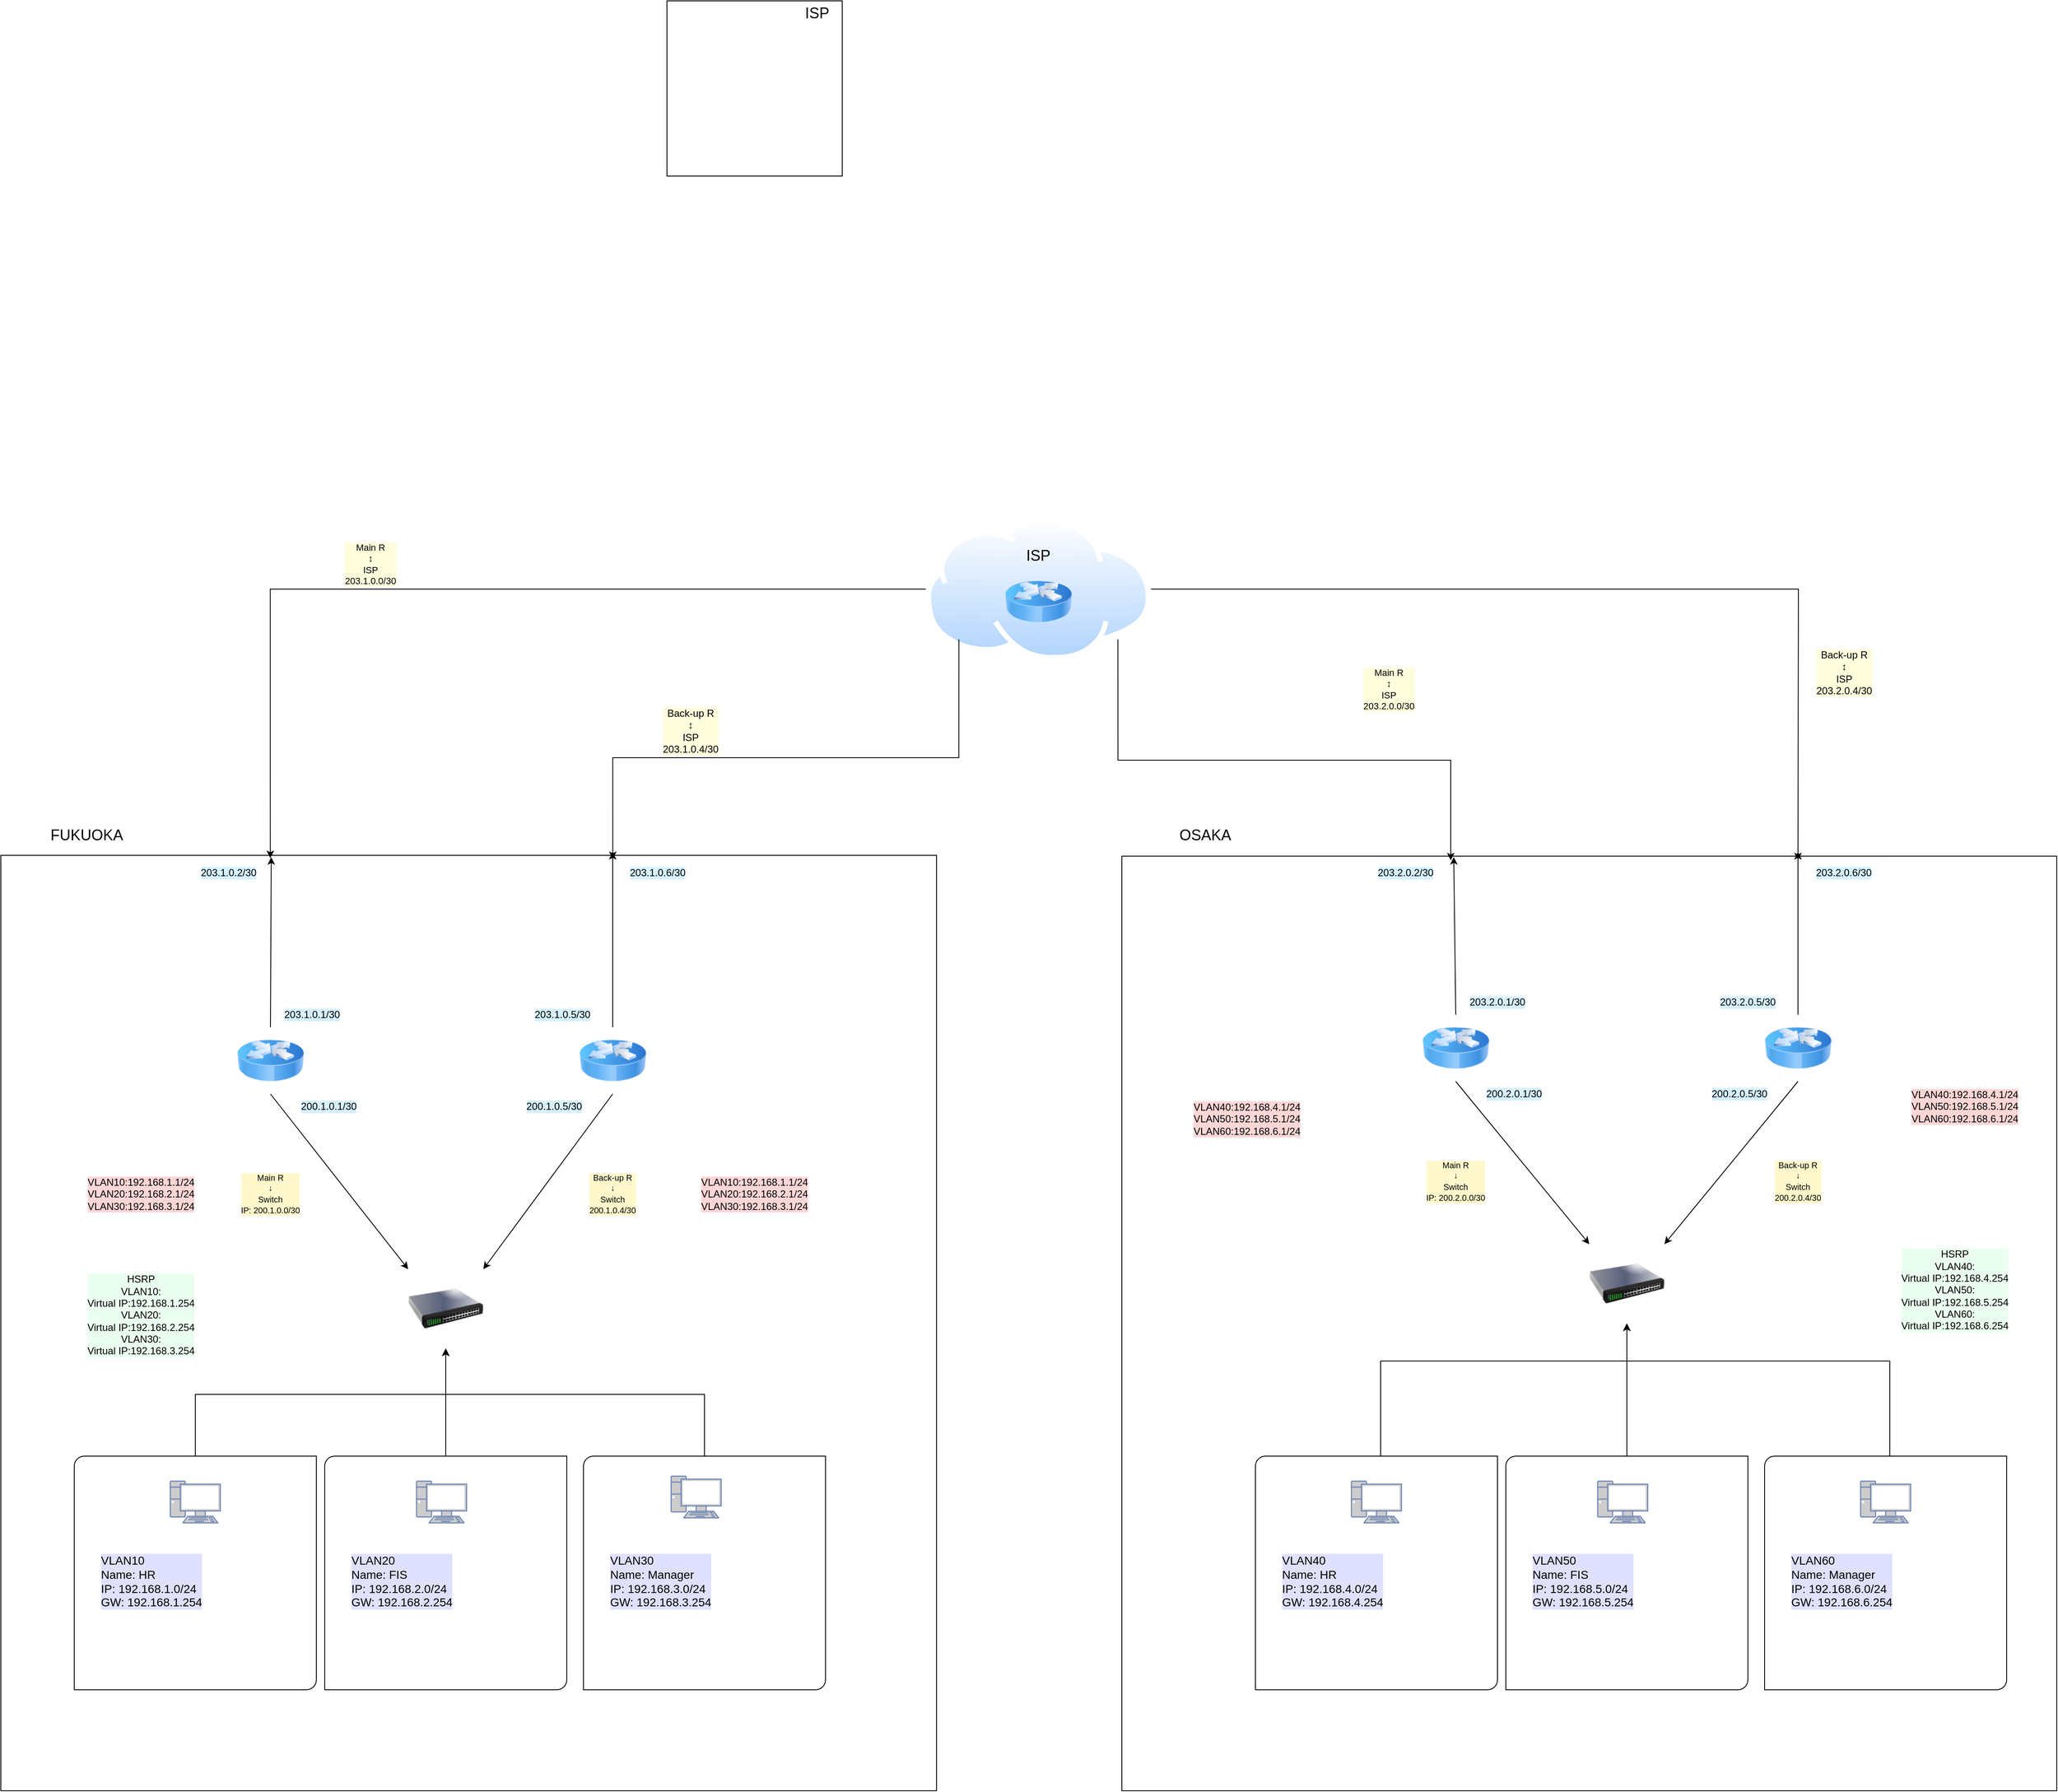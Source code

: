 <mxfile version="26.0.6">
  <diagram name="Page-1" id="1ziaxaAoxJbJU-_SyI1F">
    <mxGraphModel dx="3432" dy="1418" grid="1" gridSize="10" guides="1" tooltips="1" connect="1" arrows="1" fold="1" page="1" pageScale="1" pageWidth="827" pageHeight="1169" math="0" shadow="0">
      <root>
        <mxCell id="0" />
        <mxCell id="1" parent="0" />
        <object label="" id="T8_Sm9NtJHV0pBqdqTRY-16">
          <mxCell style="whiteSpace=wrap;html=1;aspect=fixed;strokeWidth=1;shadow=0;" vertex="1" parent="1">
            <mxGeometry x="-413" y="1034" width="1121" height="1121" as="geometry" />
          </mxCell>
        </object>
        <mxCell id="T8_Sm9NtJHV0pBqdqTRY-180" style="edgeStyle=orthogonalEdgeStyle;rounded=0;orthogonalLoop=1;jettySize=auto;html=1;exitX=1;exitY=0.5;exitDx=0;exitDy=0;" edge="1" parent="1" source="T8_Sm9NtJHV0pBqdqTRY-117">
          <mxGeometry relative="1" as="geometry">
            <mxPoint x="1740" y="1040" as="targetPoint" />
          </mxGeometry>
        </mxCell>
        <mxCell id="T8_Sm9NtJHV0pBqdqTRY-117" value="" style="image;aspect=fixed;perimeter=ellipsePerimeter;align=center;shadow=0;dashed=0;spacingTop=3;image=img/lib/active_directory/internet_cloud.svg;opacity=60;" vertex="1" parent="1">
          <mxGeometry x="695.08" y="630" width="269.84" height="170" as="geometry" />
        </mxCell>
        <mxCell id="T8_Sm9NtJHV0pBqdqTRY-17" value="" style="whiteSpace=wrap;html=1;aspect=fixed;labelBackgroundColor=light-dark(#ffdbdb, #ededed);" vertex="1" parent="1">
          <mxGeometry x="930" y="1035" width="1120" height="1120" as="geometry" />
        </mxCell>
        <mxCell id="T8_Sm9NtJHV0pBqdqTRY-187" style="edgeStyle=orthogonalEdgeStyle;rounded=0;orthogonalLoop=1;jettySize=auto;html=1;entryX=0.5;entryY=1;entryDx=0;entryDy=0;" edge="1" parent="1" source="T8_Sm9NtJHV0pBqdqTRY-77" target="T8_Sm9NtJHV0pBqdqTRY-3">
          <mxGeometry relative="1" as="geometry" />
        </mxCell>
        <mxCell id="T8_Sm9NtJHV0pBqdqTRY-77" value="" style="verticalLabelPosition=bottom;verticalAlign=top;html=1;shape=mxgraph.basic.diag_round_rect;dx=6;whiteSpace=wrap;" vertex="1" parent="1">
          <mxGeometry x="-25" y="1754" width="290" height="280" as="geometry" />
        </mxCell>
        <mxCell id="T8_Sm9NtJHV0pBqdqTRY-188" style="edgeStyle=orthogonalEdgeStyle;rounded=0;orthogonalLoop=1;jettySize=auto;html=1;entryX=0.5;entryY=1;entryDx=0;entryDy=0;" edge="1" parent="1" source="T8_Sm9NtJHV0pBqdqTRY-78" target="T8_Sm9NtJHV0pBqdqTRY-3">
          <mxGeometry relative="1" as="geometry">
            <Array as="points">
              <mxPoint x="430" y="1680" />
              <mxPoint x="120" y="1680" />
            </Array>
          </mxGeometry>
        </mxCell>
        <mxCell id="T8_Sm9NtJHV0pBqdqTRY-78" value="" style="verticalLabelPosition=bottom;verticalAlign=top;html=1;shape=mxgraph.basic.diag_round_rect;dx=6;whiteSpace=wrap;" vertex="1" parent="1">
          <mxGeometry x="285" y="1754" width="290" height="280" as="geometry" />
        </mxCell>
        <mxCell id="T8_Sm9NtJHV0pBqdqTRY-184" style="edgeStyle=orthogonalEdgeStyle;rounded=0;orthogonalLoop=1;jettySize=auto;html=1;" edge="1" parent="1" source="T8_Sm9NtJHV0pBqdqTRY-76" target="T8_Sm9NtJHV0pBqdqTRY-3">
          <mxGeometry relative="1" as="geometry">
            <Array as="points">
              <mxPoint x="-180" y="1680" />
              <mxPoint x="120" y="1680" />
            </Array>
          </mxGeometry>
        </mxCell>
        <mxCell id="T8_Sm9NtJHV0pBqdqTRY-76" value="" style="verticalLabelPosition=bottom;verticalAlign=top;html=1;shape=mxgraph.basic.diag_round_rect;dx=6;whiteSpace=wrap;" vertex="1" parent="1">
          <mxGeometry x="-325" y="1754" width="290" height="280" as="geometry" />
        </mxCell>
        <mxCell id="T8_Sm9NtJHV0pBqdqTRY-61" value="" style="whiteSpace=wrap;html=1;aspect=fixed;" vertex="1" parent="1">
          <mxGeometry x="385" y="10" width="210" height="210" as="geometry" />
        </mxCell>
        <mxCell id="T8_Sm9NtJHV0pBqdqTRY-1" value="" style="image;html=1;image=img/lib/clip_art/networking/Router_Icon_128x128.png;strokeWidth=1;shadow=0;" vertex="1" parent="1">
          <mxGeometry x="-130" y="1240" width="80" height="80" as="geometry" />
        </mxCell>
        <mxCell id="T8_Sm9NtJHV0pBqdqTRY-2" value="" style="image;html=1;image=img/lib/clip_art/networking/Router_Icon_128x128.png" vertex="1" parent="1">
          <mxGeometry x="790" y="690" width="80" height="80" as="geometry" />
        </mxCell>
        <mxCell id="T8_Sm9NtJHV0pBqdqTRY-3" value="" style="image;html=1;image=img/lib/clip_art/networking/Switch_128x128.png;strokeWidth=1;shadow=0;" vertex="1" parent="1">
          <mxGeometry x="75" y="1530" width="90" height="95" as="geometry" />
        </mxCell>
        <mxCell id="T8_Sm9NtJHV0pBqdqTRY-5" value="" style="fontColor=#0066CC;verticalAlign=top;verticalLabelPosition=bottom;labelPosition=center;align=center;html=1;outlineConnect=0;fillColor=#CCCCCC;strokeColor=#6881B3;gradientColor=none;gradientDirection=north;strokeWidth=1;shape=mxgraph.networks.pc;shadow=0;" vertex="1" parent="1">
          <mxGeometry x="-210" y="1784" width="60" height="50" as="geometry" />
        </mxCell>
        <mxCell id="T8_Sm9NtJHV0pBqdqTRY-6" value="" style="fontColor=#0066CC;verticalAlign=top;verticalLabelPosition=bottom;labelPosition=center;align=center;html=1;outlineConnect=0;fillColor=#CCCCCC;strokeColor=#6881B3;gradientColor=none;gradientDirection=north;strokeWidth=1;shape=mxgraph.networks.pc;shadow=0;" vertex="1" parent="1">
          <mxGeometry x="85" y="1784" width="60" height="50" as="geometry" />
        </mxCell>
        <mxCell id="T8_Sm9NtJHV0pBqdqTRY-7" value="" style="fontColor=#0066CC;verticalAlign=top;verticalLabelPosition=bottom;labelPosition=center;align=center;html=1;outlineConnect=0;fillColor=#CCCCCC;strokeColor=#6881B3;gradientColor=none;gradientDirection=north;strokeWidth=1;shape=mxgraph.networks.pc;shadow=0;" vertex="1" parent="1">
          <mxGeometry x="390" y="1778" width="60" height="50" as="geometry" />
        </mxCell>
        <mxCell id="T8_Sm9NtJHV0pBqdqTRY-14" value="" style="image;html=1;image=img/lib/clip_art/networking/Router_Icon_128x128.png;strokeWidth=1;shadow=0;" vertex="1" parent="1">
          <mxGeometry x="280" y="1240" width="80" height="80" as="geometry" />
        </mxCell>
        <mxCell id="T8_Sm9NtJHV0pBqdqTRY-45" style="edgeStyle=orthogonalEdgeStyle;rounded=0;orthogonalLoop=1;jettySize=auto;html=1;" edge="1" parent="1" source="T8_Sm9NtJHV0pBqdqTRY-46">
          <mxGeometry relative="1" as="geometry">
            <Array as="points">
              <mxPoint x="940" y="770" />
              <mxPoint x="1070" y="770" />
              <mxPoint x="1070" y="690" />
            </Array>
            <mxPoint x="1140.0" y="690.091" as="targetPoint" />
          </mxGeometry>
        </mxCell>
        <mxCell id="T8_Sm9NtJHV0pBqdqTRY-58" value="FUKUOKA" style="text;strokeColor=none;align=center;fillColor=none;html=1;verticalAlign=middle;whiteSpace=wrap;rounded=0;shadow=1;fontSize=18;" vertex="1" parent="1">
          <mxGeometry x="-400" y="990" width="180" height="40" as="geometry" />
        </mxCell>
        <mxCell id="T8_Sm9NtJHV0pBqdqTRY-59" value="OSAKA" style="text;strokeColor=none;align=center;fillColor=none;html=1;verticalAlign=middle;whiteSpace=wrap;rounded=0;shadow=1;fontSize=18;" vertex="1" parent="1">
          <mxGeometry x="940" y="990" width="180" height="40" as="geometry" />
        </mxCell>
        <mxCell id="T8_Sm9NtJHV0pBqdqTRY-62" value="&lt;font style=&quot;font-size: 18px;&quot;&gt;ISP&lt;/font&gt;" style="text;strokeColor=none;align=center;fillColor=none;html=1;verticalAlign=middle;whiteSpace=wrap;rounded=0;" vertex="1" parent="1">
          <mxGeometry x="535" y="10" width="60" height="30" as="geometry" />
        </mxCell>
        <mxCell id="T8_Sm9NtJHV0pBqdqTRY-82" value="VLAN10&lt;div&gt;Name: HR&lt;/div&gt;&lt;div&gt;IP: 192.168.1.0/24&lt;/div&gt;&lt;div&gt;GW: 192.168.1.254&lt;/div&gt;" style="text;strokeColor=none;align=left;fillColor=none;html=1;verticalAlign=top;whiteSpace=wrap;rounded=0;fontSize=14;labelBackgroundColor=light-dark(#e0e1ff, #ededed);" vertex="1" parent="1">
          <mxGeometry x="-295" y="1864" width="230" height="130" as="geometry" />
        </mxCell>
        <mxCell id="T8_Sm9NtJHV0pBqdqTRY-111" value="VLAN20&lt;div&gt;&lt;span style=&quot;color: light-dark(rgb(0, 0, 0), rgb(255, 255, 255));&quot;&gt;Name: FIS&lt;/span&gt;&lt;div&gt;IP: 192.168.2.0/24&lt;/div&gt;&lt;div&gt;GW: 192.168.2.254&lt;/div&gt;&lt;/div&gt;" style="text;strokeColor=none;align=left;fillColor=none;html=1;verticalAlign=top;whiteSpace=wrap;rounded=0;fontSize=14;labelBackgroundColor=light-dark(#e0e1ff, #ededed);" vertex="1" parent="1">
          <mxGeometry x="5" y="1864" width="230" height="130" as="geometry" />
        </mxCell>
        <mxCell id="T8_Sm9NtJHV0pBqdqTRY-112" value="VLAN30&lt;div&gt;Name: Manager&lt;/div&gt;&lt;div&gt;IP: 192.168.3.0/24&lt;/div&gt;&lt;div&gt;GW: 192.168.3.254&lt;/div&gt;" style="text;strokeColor=none;align=left;fillColor=none;html=1;verticalAlign=top;whiteSpace=wrap;rounded=0;fontSize=14;labelBackgroundColor=light-dark(#e0e1ff, #ededed);" vertex="1" parent="1">
          <mxGeometry x="315" y="1864" width="230" height="130" as="geometry" />
        </mxCell>
        <mxCell id="T8_Sm9NtJHV0pBqdqTRY-119" value="ISP" style="text;strokeColor=none;align=center;fillColor=none;html=1;verticalAlign=middle;whiteSpace=wrap;rounded=0;fontSize=18;" vertex="1" parent="1">
          <mxGeometry x="780" y="650" width="100" height="50" as="geometry" />
        </mxCell>
        <mxCell id="T8_Sm9NtJHV0pBqdqTRY-138" value="" style="endArrow=classic;html=1;rounded=0;entryX=0.289;entryY=0.002;entryDx=0;entryDy=0;entryPerimeter=0;exitX=0.5;exitY=0;exitDx=0;exitDy=0;" edge="1" parent="1" source="T8_Sm9NtJHV0pBqdqTRY-1" target="T8_Sm9NtJHV0pBqdqTRY-16">
          <mxGeometry width="50" height="50" relative="1" as="geometry">
            <mxPoint x="-30" y="1225" as="sourcePoint" />
            <mxPoint x="110" y="1050" as="targetPoint" />
          </mxGeometry>
        </mxCell>
        <mxCell id="T8_Sm9NtJHV0pBqdqTRY-139" value="" style="endArrow=classic;html=1;rounded=0;exitX=0.5;exitY=0;exitDx=0;exitDy=0;" edge="1" parent="1" source="T8_Sm9NtJHV0pBqdqTRY-14">
          <mxGeometry width="50" height="50" relative="1" as="geometry">
            <mxPoint x="260" y="1226" as="sourcePoint" />
            <mxPoint x="320" y="1030" as="targetPoint" />
          </mxGeometry>
        </mxCell>
        <mxCell id="T8_Sm9NtJHV0pBqdqTRY-140" value="" style="endArrow=classic;html=1;rounded=0;exitX=0.5;exitY=1;exitDx=0;exitDy=0;entryX=0;entryY=0;entryDx=0;entryDy=0;" edge="1" parent="1" source="T8_Sm9NtJHV0pBqdqTRY-1" target="T8_Sm9NtJHV0pBqdqTRY-3">
          <mxGeometry width="50" height="50" relative="1" as="geometry">
            <mxPoint x="150" y="1400" as="sourcePoint" />
            <mxPoint x="110.34" y="1471.221" as="targetPoint" />
          </mxGeometry>
        </mxCell>
        <mxCell id="T8_Sm9NtJHV0pBqdqTRY-141" value="" style="endArrow=classic;html=1;rounded=0;exitX=0.5;exitY=1;exitDx=0;exitDy=0;entryX=1;entryY=0;entryDx=0;entryDy=0;" edge="1" parent="1" source="T8_Sm9NtJHV0pBqdqTRY-14" target="T8_Sm9NtJHV0pBqdqTRY-3">
          <mxGeometry width="50" height="50" relative="1" as="geometry">
            <mxPoint x="150" y="1320" as="sourcePoint" />
            <mxPoint x="141.69" y="1470.407" as="targetPoint" />
          </mxGeometry>
        </mxCell>
        <mxCell id="T8_Sm9NtJHV0pBqdqTRY-143" value="&lt;span&gt;Back-up R&lt;/span&gt;&lt;div&gt;&lt;div&gt;&lt;span style=&quot;text-align: start;&quot;&gt;↕&lt;/span&gt;&lt;/div&gt;&lt;div&gt;ISP&lt;/div&gt;&lt;div&gt;203.1.0.4/30&lt;/div&gt;&lt;/div&gt;" style="text;strokeColor=none;align=center;fillColor=none;html=1;verticalAlign=middle;whiteSpace=wrap;rounded=0;rotation=0;fontSize=12;labelBackgroundColor=light-dark(#fefddc, #ededed);" vertex="1" parent="1">
          <mxGeometry x="361" y="870" width="105" height="30" as="geometry" />
        </mxCell>
        <mxCell id="T8_Sm9NtJHV0pBqdqTRY-144" value="&lt;span&gt;Main R&lt;/span&gt;&lt;div&gt;&lt;span style=&quot;text-align: start;&quot;&gt;↕&lt;/span&gt;&lt;br&gt;&lt;div&gt;ISP&lt;br&gt;&lt;div&gt;203.1.0.0/30&lt;/div&gt;&lt;/div&gt;&lt;/div&gt;" style="text;strokeColor=none;align=center;fillColor=none;html=1;verticalAlign=middle;whiteSpace=wrap;rounded=0;fontSize=11;rotation=0;labelBackgroundColor=light-dark(#fefddc, #ededed);" vertex="1" parent="1">
          <mxGeometry x="-30" y="660" width="120" height="50" as="geometry" />
        </mxCell>
        <mxCell id="T8_Sm9NtJHV0pBqdqTRY-145" value="203.1.0.1/30" style="text;strokeColor=none;align=center;fillColor=none;html=1;verticalAlign=middle;whiteSpace=wrap;rounded=0;labelBackgroundColor=light-dark(#d6f1ff, #ededed);" vertex="1" parent="1">
          <mxGeometry x="-80" y="1210" width="80" height="30" as="geometry" />
        </mxCell>
        <mxCell id="T8_Sm9NtJHV0pBqdqTRY-146" style="edgeStyle=orthogonalEdgeStyle;rounded=0;orthogonalLoop=1;jettySize=auto;html=1;exitX=0;exitY=1;exitDx=0;exitDy=0;entryX=0.654;entryY=0.004;entryDx=0;entryDy=0;entryPerimeter=0;" edge="1" parent="1" source="T8_Sm9NtJHV0pBqdqTRY-117" target="T8_Sm9NtJHV0pBqdqTRY-16">
          <mxGeometry relative="1" as="geometry" />
        </mxCell>
        <mxCell id="T8_Sm9NtJHV0pBqdqTRY-147" style="edgeStyle=orthogonalEdgeStyle;rounded=0;orthogonalLoop=1;jettySize=auto;html=1;exitX=0;exitY=0.5;exitDx=0;exitDy=0;entryX=0.288;entryY=0.003;entryDx=0;entryDy=0;entryPerimeter=0;" edge="1" parent="1" source="T8_Sm9NtJHV0pBqdqTRY-117" target="T8_Sm9NtJHV0pBqdqTRY-16">
          <mxGeometry relative="1" as="geometry" />
        </mxCell>
        <mxCell id="T8_Sm9NtJHV0pBqdqTRY-148" value="203.1.0.2/30" style="text;strokeColor=none;align=center;fillColor=none;html=1;verticalAlign=middle;whiteSpace=wrap;rounded=0;labelBackgroundColor=light-dark(#d6f1ff, #ededed);" vertex="1" parent="1">
          <mxGeometry x="-180" y="1040" width="80" height="30" as="geometry" />
        </mxCell>
        <mxCell id="T8_Sm9NtJHV0pBqdqTRY-149" value="203.1.0.5/30" style="text;strokeColor=none;align=center;fillColor=none;html=1;verticalAlign=middle;whiteSpace=wrap;rounded=0;labelBackgroundColor=light-dark(#d6f1ff, #ededed);" vertex="1" parent="1">
          <mxGeometry x="220" y="1210" width="80" height="30" as="geometry" />
        </mxCell>
        <mxCell id="T8_Sm9NtJHV0pBqdqTRY-151" value="203.1.0.6/30" style="text;strokeColor=none;align=center;fillColor=none;html=1;verticalAlign=middle;whiteSpace=wrap;rounded=0;labelBackgroundColor=light-dark(#d6f1ff, #ededed);" vertex="1" parent="1">
          <mxGeometry x="334" y="1040" width="80" height="30" as="geometry" />
        </mxCell>
        <mxCell id="T8_Sm9NtJHV0pBqdqTRY-152" value="&lt;div style=&quot;font-size: 10px;&quot;&gt;Main R&lt;div&gt;↓&lt;/div&gt;&lt;/div&gt;&lt;span style=&quot;font-size: 10px;&quot;&gt;Switch&lt;/span&gt;&lt;br style=&quot;font-size: 10px;&quot;&gt;&lt;div style=&quot;font-size: 10px;&quot;&gt;IP: 200.1.0.0/30&lt;/div&gt;" style="text;strokeColor=none;align=center;fillColor=none;html=1;verticalAlign=middle;whiteSpace=wrap;rounded=0;labelBackgroundColor=light-dark(#fff8cc, #ededed);" vertex="1" parent="1">
          <mxGeometry x="-155" y="1410" width="130" height="60" as="geometry" />
        </mxCell>
        <mxCell id="T8_Sm9NtJHV0pBqdqTRY-153" value="&lt;div style=&quot;font-size: 10px;&quot;&gt;Back-up R&lt;div&gt;↓&lt;/div&gt;&lt;/div&gt;&lt;span style=&quot;font-size: 10px;&quot;&gt;Switch&lt;/span&gt;&lt;br style=&quot;font-size: 10px;&quot;&gt;&lt;div style=&quot;font-size: 10px;&quot;&gt;200.1.0.4/30&lt;/div&gt;" style="text;strokeColor=none;align=center;fillColor=none;html=1;verticalAlign=middle;whiteSpace=wrap;rounded=0;labelBackgroundColor=light-dark(#fff8cc, #ededed);" vertex="1" parent="1">
          <mxGeometry x="275" y="1410" width="90" height="60" as="geometry" />
        </mxCell>
        <mxCell id="T8_Sm9NtJHV0pBqdqTRY-154" value="200.1.0.1/30" style="text;strokeColor=none;align=center;fillColor=none;html=1;verticalAlign=middle;whiteSpace=wrap;rounded=0;labelBackgroundColor=light-dark(#d6f1ff, #ededed);" vertex="1" parent="1">
          <mxGeometry x="-60" y="1320" width="80" height="30" as="geometry" />
        </mxCell>
        <mxCell id="T8_Sm9NtJHV0pBqdqTRY-155" value="200.1.0.5/30" style="text;strokeColor=none;align=center;fillColor=none;html=1;verticalAlign=middle;whiteSpace=wrap;rounded=0;labelBackgroundColor=light-dark(#d6f1ff, #ededed);" vertex="1" parent="1">
          <mxGeometry x="210" y="1320" width="80" height="30" as="geometry" />
        </mxCell>
        <mxCell id="T8_Sm9NtJHV0pBqdqTRY-189" style="edgeStyle=orthogonalEdgeStyle;rounded=0;orthogonalLoop=1;jettySize=auto;html=1;" edge="1" parent="1" source="T8_Sm9NtJHV0pBqdqTRY-156" target="T8_Sm9NtJHV0pBqdqTRY-160">
          <mxGeometry relative="1" as="geometry" />
        </mxCell>
        <mxCell id="T8_Sm9NtJHV0pBqdqTRY-156" value="" style="verticalLabelPosition=bottom;verticalAlign=top;html=1;shape=mxgraph.basic.diag_round_rect;dx=6;whiteSpace=wrap;" vertex="1" parent="1">
          <mxGeometry x="1390" y="1754" width="290" height="280" as="geometry" />
        </mxCell>
        <mxCell id="T8_Sm9NtJHV0pBqdqTRY-192" style="edgeStyle=orthogonalEdgeStyle;rounded=0;orthogonalLoop=1;jettySize=auto;html=1;entryX=0.5;entryY=1;entryDx=0;entryDy=0;" edge="1" parent="1" source="T8_Sm9NtJHV0pBqdqTRY-157" target="T8_Sm9NtJHV0pBqdqTRY-160">
          <mxGeometry relative="1" as="geometry">
            <Array as="points">
              <mxPoint x="1850" y="1640" />
              <mxPoint x="1535" y="1640" />
            </Array>
          </mxGeometry>
        </mxCell>
        <mxCell id="T8_Sm9NtJHV0pBqdqTRY-157" value="" style="verticalLabelPosition=bottom;verticalAlign=top;html=1;shape=mxgraph.basic.diag_round_rect;dx=6;whiteSpace=wrap;" vertex="1" parent="1">
          <mxGeometry x="1700" y="1754" width="290" height="280" as="geometry" />
        </mxCell>
        <mxCell id="T8_Sm9NtJHV0pBqdqTRY-193" style="edgeStyle=orthogonalEdgeStyle;rounded=0;orthogonalLoop=1;jettySize=auto;html=1;entryX=0.5;entryY=1;entryDx=0;entryDy=0;" edge="1" parent="1" source="T8_Sm9NtJHV0pBqdqTRY-158" target="T8_Sm9NtJHV0pBqdqTRY-160">
          <mxGeometry relative="1" as="geometry">
            <Array as="points">
              <mxPoint x="1240" y="1640" />
              <mxPoint x="1535" y="1640" />
            </Array>
          </mxGeometry>
        </mxCell>
        <mxCell id="T8_Sm9NtJHV0pBqdqTRY-158" value="" style="verticalLabelPosition=bottom;verticalAlign=top;html=1;shape=mxgraph.basic.diag_round_rect;dx=6;whiteSpace=wrap;" vertex="1" parent="1">
          <mxGeometry x="1090" y="1754" width="290" height="280" as="geometry" />
        </mxCell>
        <mxCell id="T8_Sm9NtJHV0pBqdqTRY-159" value="" style="image;html=1;image=img/lib/clip_art/networking/Router_Icon_128x128.png;strokeWidth=1;shadow=0;" vertex="1" parent="1">
          <mxGeometry x="1290" y="1225" width="80" height="80" as="geometry" />
        </mxCell>
        <mxCell id="T8_Sm9NtJHV0pBqdqTRY-160" value="" style="image;html=1;image=img/lib/clip_art/networking/Switch_128x128.png;strokeWidth=1;shadow=0;" vertex="1" parent="1">
          <mxGeometry x="1490" y="1500" width="90" height="95" as="geometry" />
        </mxCell>
        <mxCell id="T8_Sm9NtJHV0pBqdqTRY-161" value="" style="fontColor=#0066CC;verticalAlign=top;verticalLabelPosition=bottom;labelPosition=center;align=center;html=1;outlineConnect=0;fillColor=#CCCCCC;strokeColor=#6881B3;gradientColor=none;gradientDirection=north;strokeWidth=1;shape=mxgraph.networks.pc;shadow=0;" vertex="1" parent="1">
          <mxGeometry x="1205" y="1784" width="60" height="50" as="geometry" />
        </mxCell>
        <mxCell id="T8_Sm9NtJHV0pBqdqTRY-162" value="" style="fontColor=#0066CC;verticalAlign=top;verticalLabelPosition=bottom;labelPosition=center;align=center;html=1;outlineConnect=0;fillColor=#CCCCCC;strokeColor=#6881B3;gradientColor=none;gradientDirection=north;strokeWidth=1;shape=mxgraph.networks.pc;shadow=0;" vertex="1" parent="1">
          <mxGeometry x="1500" y="1784" width="60" height="50" as="geometry" />
        </mxCell>
        <mxCell id="T8_Sm9NtJHV0pBqdqTRY-163" value="" style="fontColor=#0066CC;verticalAlign=top;verticalLabelPosition=bottom;labelPosition=center;align=center;html=1;outlineConnect=0;fillColor=#CCCCCC;strokeColor=#6881B3;gradientColor=none;gradientDirection=north;strokeWidth=1;shape=mxgraph.networks.pc;shadow=0;" vertex="1" parent="1">
          <mxGeometry x="1815" y="1784" width="60" height="50" as="geometry" />
        </mxCell>
        <mxCell id="T8_Sm9NtJHV0pBqdqTRY-164" value="" style="image;html=1;image=img/lib/clip_art/networking/Router_Icon_128x128.png;strokeWidth=1;shadow=0;" vertex="1" parent="1">
          <mxGeometry x="1700" y="1225" width="80" height="80" as="geometry" />
        </mxCell>
        <mxCell id="T8_Sm9NtJHV0pBqdqTRY-165" value="VLAN40&lt;div&gt;Name: HR&lt;/div&gt;&lt;div&gt;IP: 192.168.4.0/24&lt;/div&gt;&lt;div&gt;GW: 192.168.4.254&lt;/div&gt;" style="text;strokeColor=none;align=left;fillColor=none;html=1;verticalAlign=top;whiteSpace=wrap;rounded=0;fontSize=14;labelBackgroundColor=light-dark(#e0e1ff, #ededed);" vertex="1" parent="1">
          <mxGeometry x="1120" y="1864" width="230" height="130" as="geometry" />
        </mxCell>
        <mxCell id="T8_Sm9NtJHV0pBqdqTRY-166" value="VLAN50&lt;div&gt;&lt;span style=&quot;color: light-dark(rgb(0, 0, 0), rgb(255, 255, 255)); background-color: light-dark(rgb(224, 225, 255), rgb(237, 237, 237));&quot;&gt;Name: FIS&lt;/span&gt;&lt;div&gt;&lt;div&gt;IP: 192.168.5.0/24&lt;/div&gt;&lt;div&gt;GW: 192.168.5.254&lt;/div&gt;&lt;/div&gt;&lt;/div&gt;" style="text;strokeColor=none;align=left;fillColor=none;html=1;verticalAlign=top;whiteSpace=wrap;rounded=0;fontSize=14;labelBackgroundColor=light-dark(#e0e1ff, #ededed);" vertex="1" parent="1">
          <mxGeometry x="1420" y="1864" width="230" height="130" as="geometry" />
        </mxCell>
        <mxCell id="T8_Sm9NtJHV0pBqdqTRY-167" value="VLAN60&lt;div&gt;Name: Manager&lt;/div&gt;&lt;div&gt;IP: 192.168.6.0/24&lt;/div&gt;&lt;div&gt;GW: 192.168.6.254&lt;/div&gt;" style="text;strokeColor=none;align=left;fillColor=none;html=1;verticalAlign=top;whiteSpace=wrap;rounded=0;fontSize=14;labelBackgroundColor=light-dark(#e0e1ff, #ededed);" vertex="1" parent="1">
          <mxGeometry x="1730" y="1864" width="230" height="130" as="geometry" />
        </mxCell>
        <mxCell id="T8_Sm9NtJHV0pBqdqTRY-168" value="" style="endArrow=classic;html=1;rounded=0;exitX=0.5;exitY=1;exitDx=0;exitDy=0;entryX=0;entryY=0;entryDx=0;entryDy=0;" edge="1" parent="1" source="T8_Sm9NtJHV0pBqdqTRY-159" target="T8_Sm9NtJHV0pBqdqTRY-160">
          <mxGeometry width="50" height="50" relative="1" as="geometry">
            <mxPoint x="1570" y="1385" as="sourcePoint" />
            <mxPoint x="1530.34" y="1456.221" as="targetPoint" />
          </mxGeometry>
        </mxCell>
        <mxCell id="T8_Sm9NtJHV0pBqdqTRY-169" value="" style="endArrow=classic;html=1;rounded=0;exitX=0.5;exitY=1;exitDx=0;exitDy=0;entryX=1;entryY=0;entryDx=0;entryDy=0;" edge="1" parent="1" source="T8_Sm9NtJHV0pBqdqTRY-164" target="T8_Sm9NtJHV0pBqdqTRY-160">
          <mxGeometry width="50" height="50" relative="1" as="geometry">
            <mxPoint x="1570" y="1305" as="sourcePoint" />
            <mxPoint x="1561.69" y="1455.407" as="targetPoint" />
          </mxGeometry>
        </mxCell>
        <mxCell id="T8_Sm9NtJHV0pBqdqTRY-170" value="203.2.0.1/30" style="text;strokeColor=none;align=center;fillColor=none;html=1;verticalAlign=middle;whiteSpace=wrap;rounded=0;labelBackgroundColor=light-dark(#d6f1ff, #ededed);" vertex="1" parent="1">
          <mxGeometry x="1340" y="1195" width="80" height="30" as="geometry" />
        </mxCell>
        <mxCell id="T8_Sm9NtJHV0pBqdqTRY-171" value="203.2.0.5/30" style="text;strokeColor=none;align=center;fillColor=none;html=1;verticalAlign=middle;whiteSpace=wrap;rounded=0;labelBackgroundColor=light-dark(#d6f1ff, #ededed);" vertex="1" parent="1">
          <mxGeometry x="1640" y="1195" width="80" height="30" as="geometry" />
        </mxCell>
        <mxCell id="T8_Sm9NtJHV0pBqdqTRY-172" value="&lt;div style=&quot;font-size: 10px;&quot;&gt;Main R&lt;div&gt;↓&lt;/div&gt;&lt;/div&gt;&lt;span style=&quot;font-size: 10px;&quot;&gt;Switch&lt;/span&gt;&lt;br style=&quot;font-size: 10px;&quot;&gt;&lt;div style=&quot;font-size: 10px;&quot;&gt;IP: 200.2.0.0/30&lt;/div&gt;" style="text;strokeColor=none;align=center;fillColor=none;html=1;verticalAlign=middle;whiteSpace=wrap;rounded=0;labelBackgroundColor=light-dark(#fff8cc, #ededed);" vertex="1" parent="1">
          <mxGeometry x="1265" y="1395" width="130" height="60" as="geometry" />
        </mxCell>
        <mxCell id="T8_Sm9NtJHV0pBqdqTRY-173" value="&lt;div style=&quot;font-size: 10px;&quot;&gt;Back-up R&lt;div&gt;↓&lt;/div&gt;&lt;/div&gt;&lt;span style=&quot;font-size: 10px;&quot;&gt;Switch&lt;/span&gt;&lt;br style=&quot;font-size: 10px;&quot;&gt;&lt;div style=&quot;font-size: 10px;&quot;&gt;200.2.0.4/30&lt;/div&gt;" style="text;strokeColor=none;align=center;fillColor=none;html=1;verticalAlign=middle;whiteSpace=wrap;rounded=0;labelBackgroundColor=light-dark(#fff8cc, #ededed);" vertex="1" parent="1">
          <mxGeometry x="1695" y="1395" width="90" height="60" as="geometry" />
        </mxCell>
        <mxCell id="T8_Sm9NtJHV0pBqdqTRY-174" value="200.2.0.1/30" style="text;strokeColor=none;align=center;fillColor=none;html=1;verticalAlign=middle;whiteSpace=wrap;rounded=0;labelBackgroundColor=light-dark(#d6f1ff, #ededed);" vertex="1" parent="1">
          <mxGeometry x="1360" y="1305" width="80" height="30" as="geometry" />
        </mxCell>
        <mxCell id="T8_Sm9NtJHV0pBqdqTRY-175" value="200.2.0.5/30" style="text;strokeColor=none;align=center;fillColor=none;html=1;verticalAlign=middle;whiteSpace=wrap;rounded=0;labelBackgroundColor=light-dark(#d6f1ff, #ededed);" vertex="1" parent="1">
          <mxGeometry x="1630" y="1305" width="80" height="30" as="geometry" />
        </mxCell>
        <mxCell id="T8_Sm9NtJHV0pBqdqTRY-177" value="" style="endArrow=classic;html=1;rounded=0;exitX=0.5;exitY=0;exitDx=0;exitDy=0;entryX=0.355;entryY=0.001;entryDx=0;entryDy=0;entryPerimeter=0;" edge="1" parent="1" source="T8_Sm9NtJHV0pBqdqTRY-159" target="T8_Sm9NtJHV0pBqdqTRY-17">
          <mxGeometry width="50" height="50" relative="1" as="geometry">
            <mxPoint x="1470" y="1270" as="sourcePoint" />
            <mxPoint x="1470" y="1060" as="targetPoint" />
          </mxGeometry>
        </mxCell>
        <mxCell id="T8_Sm9NtJHV0pBqdqTRY-178" value="" style="endArrow=classic;html=1;rounded=0;exitX=0.5;exitY=0;exitDx=0;exitDy=0;" edge="1" parent="1" source="T8_Sm9NtJHV0pBqdqTRY-164">
          <mxGeometry width="50" height="50" relative="1" as="geometry">
            <mxPoint x="1580" y="1280" as="sourcePoint" />
            <mxPoint x="1740" y="1030" as="targetPoint" />
          </mxGeometry>
        </mxCell>
        <mxCell id="T8_Sm9NtJHV0pBqdqTRY-179" style="edgeStyle=orthogonalEdgeStyle;rounded=0;orthogonalLoop=1;jettySize=auto;html=1;exitX=1;exitY=1;exitDx=0;exitDy=0;" edge="1" parent="1" source="T8_Sm9NtJHV0pBqdqTRY-117">
          <mxGeometry relative="1" as="geometry">
            <mxPoint x="1324" y="1040" as="targetPoint" />
            <Array as="points">
              <mxPoint x="925" y="920" />
              <mxPoint x="1324" y="920" />
            </Array>
          </mxGeometry>
        </mxCell>
        <mxCell id="T8_Sm9NtJHV0pBqdqTRY-181" value="&lt;span&gt;Back-up R&lt;/span&gt;&lt;div&gt;&lt;div&gt;&lt;span style=&quot;text-align: start;&quot;&gt;↕&lt;/span&gt;&lt;/div&gt;&lt;div&gt;ISP&lt;/div&gt;&lt;div&gt;203.2.0.4/30&lt;/div&gt;&lt;/div&gt;" style="text;strokeColor=none;align=center;fillColor=none;html=1;verticalAlign=middle;whiteSpace=wrap;rounded=0;rotation=0;fontSize=12;labelBackgroundColor=light-dark(#fefddc, #ededed);" vertex="1" parent="1">
          <mxGeometry x="1742.5" y="800" width="105" height="30" as="geometry" />
        </mxCell>
        <mxCell id="T8_Sm9NtJHV0pBqdqTRY-182" value="&lt;span&gt;Main R&lt;/span&gt;&lt;div&gt;&lt;span style=&quot;text-align: start;&quot;&gt;↕&lt;/span&gt;&lt;br&gt;&lt;div&gt;ISP&lt;br&gt;&lt;div&gt;203.2.0.0/30&lt;/div&gt;&lt;/div&gt;&lt;/div&gt;" style="text;strokeColor=none;align=center;fillColor=none;html=1;verticalAlign=middle;whiteSpace=wrap;rounded=0;fontSize=11;rotation=0;labelBackgroundColor=light-dark(#fefddc, #ededed);" vertex="1" parent="1">
          <mxGeometry x="1190" y="810" width="120" height="50" as="geometry" />
        </mxCell>
        <mxCell id="T8_Sm9NtJHV0pBqdqTRY-194" value="203.2.0.6/30" style="text;strokeColor=none;align=center;fillColor=none;html=1;verticalAlign=middle;whiteSpace=wrap;rounded=0;labelBackgroundColor=light-dark(#d6f1ff, #ededed);" vertex="1" parent="1">
          <mxGeometry x="1755" y="1040" width="80" height="30" as="geometry" />
        </mxCell>
        <mxCell id="T8_Sm9NtJHV0pBqdqTRY-195" value="203.2.0.2/30" style="text;strokeColor=none;align=center;fillColor=none;html=1;verticalAlign=middle;whiteSpace=wrap;rounded=0;labelBackgroundColor=light-dark(#d6f1ff, #ededed);" vertex="1" parent="1">
          <mxGeometry x="1230" y="1040" width="80" height="30" as="geometry" />
        </mxCell>
        <mxCell id="T8_Sm9NtJHV0pBqdqTRY-197" value="VLAN10:192.168.1.1/24&lt;div&gt;VLAN20:192.168.2.1/24&lt;/div&gt;&lt;div&gt;VLAN30:192.168.3.1/24&lt;/div&gt;" style="text;strokeColor=none;align=center;fillColor=none;html=1;verticalAlign=middle;whiteSpace=wrap;rounded=0;labelBackgroundColor=light-dark(#ffd6d6, #ededed);" vertex="1" parent="1">
          <mxGeometry x="-325" y="1395" width="160" height="90" as="geometry" />
        </mxCell>
        <mxCell id="T8_Sm9NtJHV0pBqdqTRY-198" value="VLAN10:192.168.1.1/24&lt;div&gt;VLAN20:192.168.2.1/24&lt;/div&gt;&lt;div&gt;VLAN30:192.168.3.1/24&lt;/div&gt;" style="text;strokeColor=none;align=center;fillColor=none;html=1;verticalAlign=middle;whiteSpace=wrap;rounded=0;labelBackgroundColor=light-dark(#ffd6d6, #ededed);" vertex="1" parent="1">
          <mxGeometry x="410" y="1395" width="160" height="90" as="geometry" />
        </mxCell>
        <mxCell id="T8_Sm9NtJHV0pBqdqTRY-199" value="&lt;div&gt;HSRP&lt;/div&gt;VLAN10:&lt;div&gt;Virtual IP:192.168.1.254&lt;/div&gt;&lt;div&gt;VLAN20:&lt;br&gt;&lt;div&gt;&lt;span style=&quot;color: light-dark(rgb(0, 0, 0), rgb(255, 255, 255));&quot;&gt;Virtual IP&lt;/span&gt;:192.168.2.254&lt;/div&gt;&lt;div&gt;VLAN30:&lt;/div&gt;&lt;div&gt;&lt;span style=&quot;color: light-dark(rgb(0, 0, 0), rgb(255, 255, 255));&quot;&gt;Virtual IP&lt;/span&gt;:192.168.3.254&lt;/div&gt;&lt;/div&gt;" style="text;strokeColor=none;align=center;fillColor=none;html=1;verticalAlign=middle;whiteSpace=wrap;rounded=0;labelBackgroundColor=light-dark(#ebfff0, #ededed);" vertex="1" parent="1">
          <mxGeometry x="-325" y="1530" width="160" height="110" as="geometry" />
        </mxCell>
        <mxCell id="T8_Sm9NtJHV0pBqdqTRY-200" value="&lt;div&gt;HSRP&lt;/div&gt;VLAN40:&lt;div&gt;Virtual IP:192.168.4.254&lt;/div&gt;&lt;div&gt;VLAN50:&lt;br&gt;&lt;div&gt;&lt;span style=&quot;color: light-dark(rgb(0, 0, 0), rgb(255, 255, 255));&quot;&gt;Virtual IP&lt;/span&gt;:192.168.5.254&lt;/div&gt;&lt;div&gt;VLAN60:&lt;/div&gt;&lt;div&gt;&lt;span style=&quot;color: light-dark(rgb(0, 0, 0), rgb(255, 255, 255));&quot;&gt;Virtual IP&lt;/span&gt;:192.168.6.254&lt;/div&gt;&lt;/div&gt;" style="text;strokeColor=none;align=center;fillColor=none;html=1;verticalAlign=middle;whiteSpace=wrap;rounded=0;labelBackgroundColor=light-dark(#ebfff0, #ededed);" vertex="1" parent="1">
          <mxGeometry x="1847.5" y="1500" width="160" height="110" as="geometry" />
        </mxCell>
        <mxCell id="T8_Sm9NtJHV0pBqdqTRY-201" value="VLAN40:192.168.4.1/24&lt;div&gt;VLAN50:192.168.5.1/24&lt;/div&gt;&lt;div&gt;VLAN60:192.168.6.1/24&lt;/div&gt;" style="text;strokeColor=none;align=center;fillColor=none;html=1;verticalAlign=middle;whiteSpace=wrap;rounded=0;labelBackgroundColor=light-dark(#ffd6d6, #ededed);" vertex="1" parent="1">
          <mxGeometry x="1000" y="1305" width="160" height="90" as="geometry" />
        </mxCell>
        <mxCell id="T8_Sm9NtJHV0pBqdqTRY-202" value="VLAN40:192.168.4.1/24&lt;div&gt;VLAN50:192.168.5.1/24&lt;/div&gt;&lt;div&gt;VLAN60:192.168.6.1/24&lt;/div&gt;" style="text;strokeColor=none;align=center;fillColor=none;html=1;verticalAlign=middle;whiteSpace=wrap;rounded=0;labelBackgroundColor=light-dark(#ffd6d6, #ededed);" vertex="1" parent="1">
          <mxGeometry x="1860" y="1290" width="160" height="90" as="geometry" />
        </mxCell>
      </root>
    </mxGraphModel>
  </diagram>
</mxfile>
